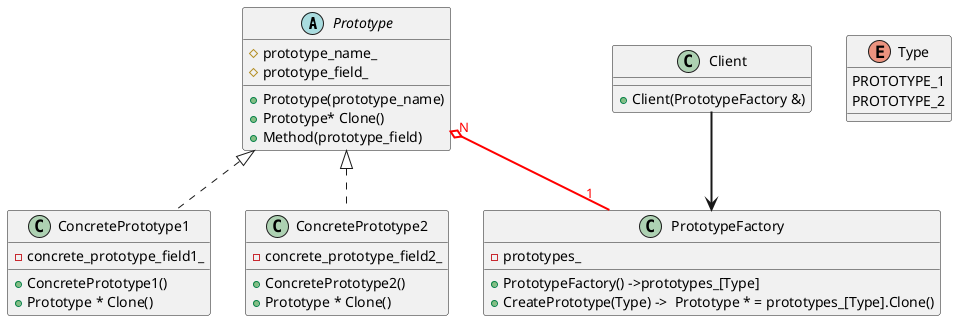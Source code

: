@startuml

Prototype <|.. ConcretePrototype1
Prototype <|.. ConcretePrototype2

abstract Prototype{
    # prototype_name_
    # prototype_field_
    + Prototype(prototype_name)
    + Prototype* Clone()
    + Method(prototype_field)
}

class ConcretePrototype1{
    - concrete_prototype_field1_
    + ConcretePrototype1()
    + Prototype * Clone()
}

class ConcretePrototype2{
    - concrete_prototype_field2_
    + ConcretePrototype2()
    + Prototype * Clone()
}

Prototype "N" o.. "1" PrototypeFactory #line:red;line.bold;text:red

class PrototypeFactory{
    - prototypes_
    + PrototypeFactory() ->prototypes_[Type]
    + CreatePrototype(Type) ->  Prototype * = prototypes_[Type].Clone()
}

Client -[bold]-> PrototypeFactory
class Client{
    + Client(PrototypeFactory &)
}

enum Type {
  PROTOTYPE_1
  PROTOTYPE_2
}

@enduml